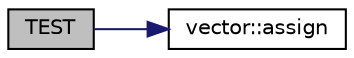 digraph "TEST"
{
 // LATEX_PDF_SIZE
  edge [fontname="Helvetica",fontsize="10",labelfontname="Helvetica",labelfontsize="10"];
  node [fontname="Helvetica",fontsize="10",shape=record];
  rankdir="LR";
  Node65 [label="TEST",height=0.2,width=0.4,color="black", fillcolor="grey75", style="filled", fontcolor="black",tooltip=" "];
  Node65 -> Node66 [color="midnightblue",fontsize="10",style="solid",fontname="Helvetica"];
  Node66 [label="vector::assign",height=0.2,width=0.4,color="black", fillcolor="white", style="filled",URL="$classvector.html#a6c2badda8dc0cc6c7425481bbae915c4",tooltip="Assign value count times in the container."];
}
